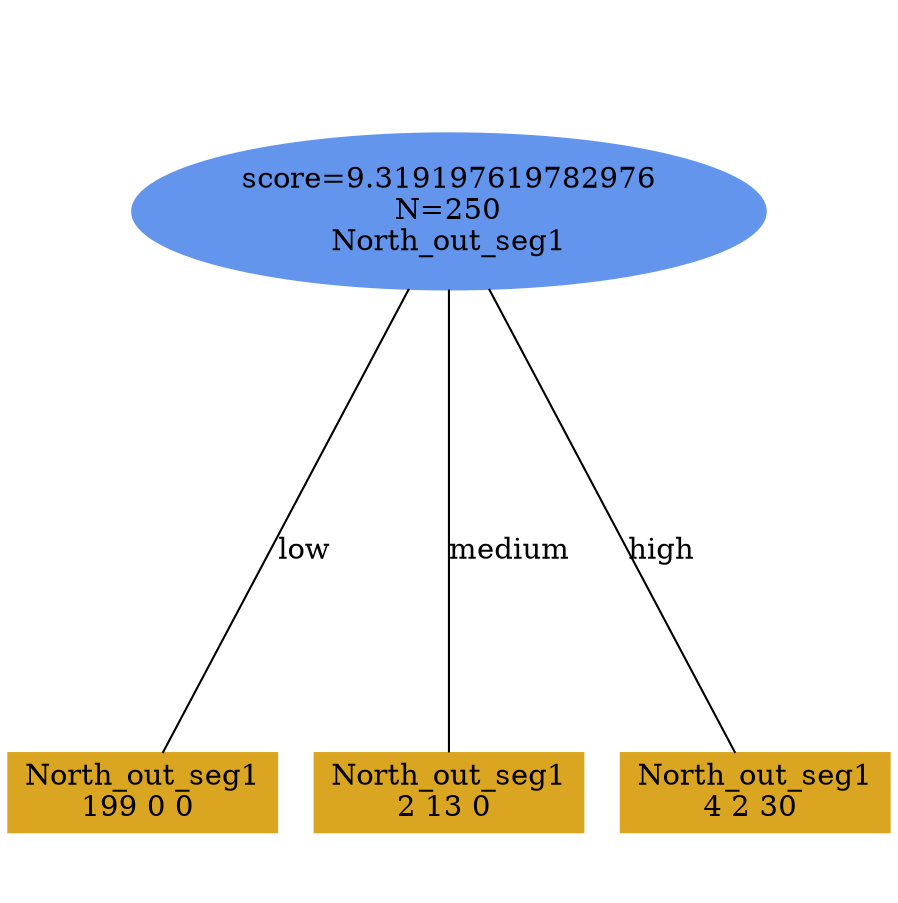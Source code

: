 digraph "DD" {
size = "7.5,10"
ratio=1.0;
center = true;
edge [dir = none];
{ rank = same; node [shape=ellipse, style=filled, color=cornflowerblue];"2392" [label="score=9.319197619782976\nN=250\nNorth_out_seg1"];}
{ rank = same; node [shape=box, style=filled, color=goldenrod];"2393" [label="North_out_seg1\n199 0 0 "];}
{ rank = same; node [shape=box, style=filled, color=goldenrod];"2394" [label="North_out_seg1\n2 13 0 "];}
{ rank = same; node [shape=box, style=filled, color=goldenrod];"2395" [label="North_out_seg1\n4 2 30 "];}
"2392" -> "2393" [label = "low"];
"2392" -> "2394" [label = "medium"];
"2392" -> "2395" [label = "high"];

}